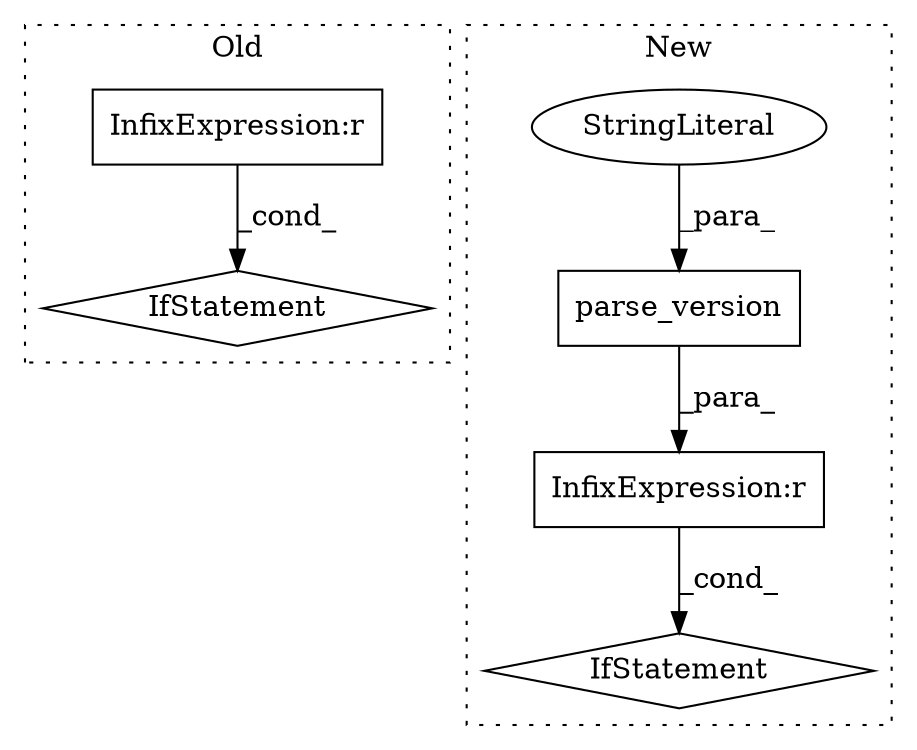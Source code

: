 digraph G {
subgraph cluster0 {
1 [label="IfStatement" a="25" s="2195,2214" l="4,2" shape="diamond"];
3 [label="InfixExpression:r" a="27" s="2203" l="4" shape="box"];
label = "Old";
style="dotted";
}
subgraph cluster1 {
2 [label="parse_version" a="32" s="2356,2375" l="14,1" shape="box"];
4 [label="IfStatement" a="25" s="2315,2376" l="4,2" shape="diamond"];
5 [label="StringLiteral" a="45" s="2370" l="5" shape="ellipse"];
6 [label="InfixExpression:r" a="27" s="2352" l="4" shape="box"];
label = "New";
style="dotted";
}
2 -> 6 [label="_para_"];
3 -> 1 [label="_cond_"];
5 -> 2 [label="_para_"];
6 -> 4 [label="_cond_"];
}